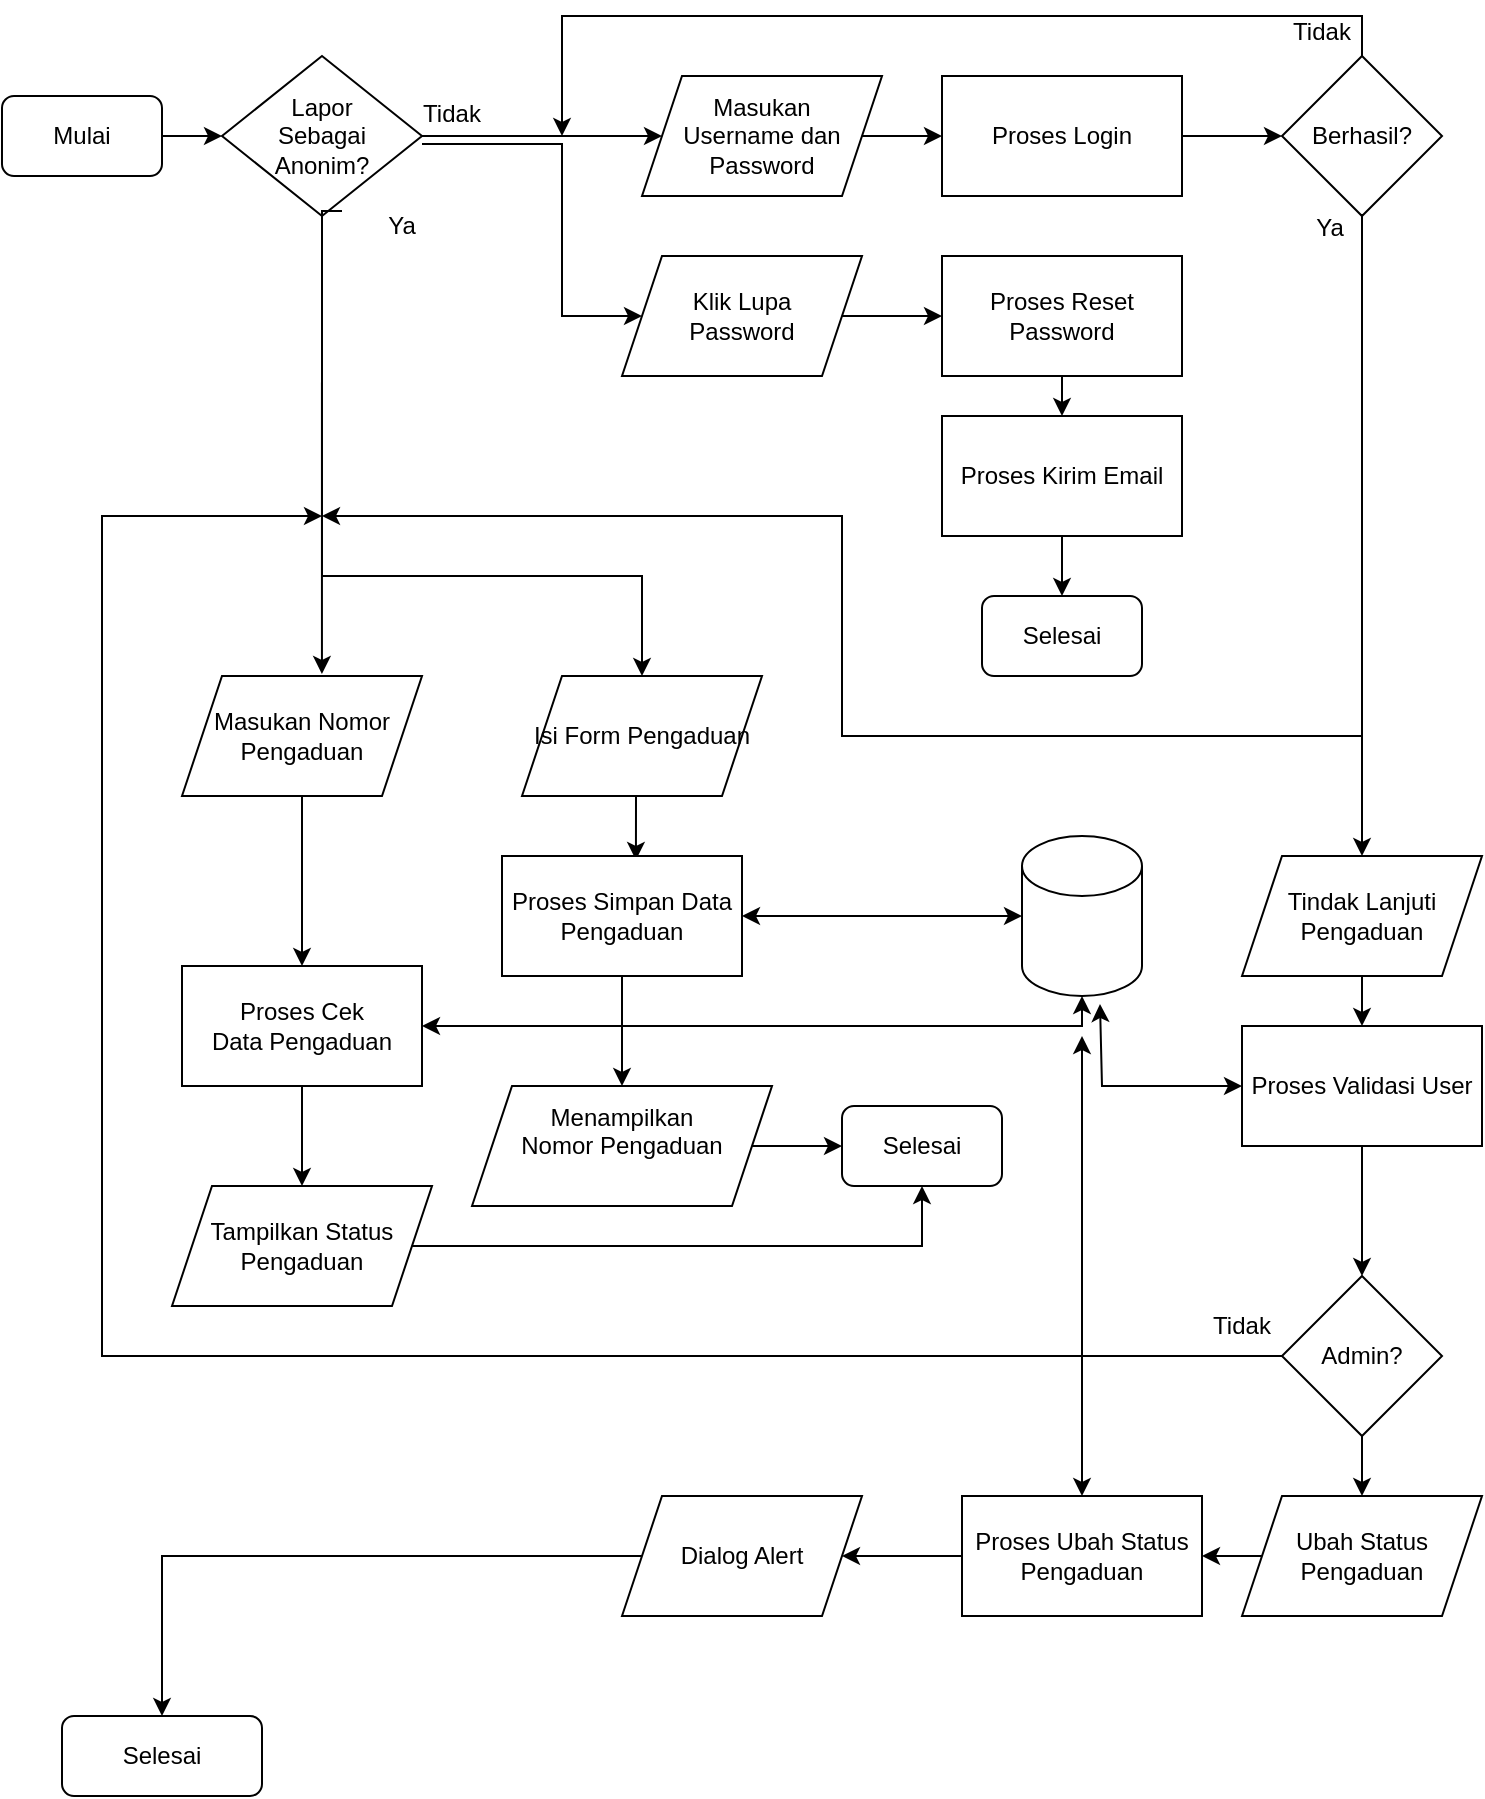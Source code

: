 <mxfile version="21.2.9" type="github">
  <diagram id="C5RBs43oDa-KdzZeNtuy" name="Page-1">
    <mxGraphModel dx="1222" dy="586" grid="1" gridSize="10" guides="1" tooltips="1" connect="1" arrows="1" fold="1" page="1" pageScale="1" pageWidth="827" pageHeight="1169" math="0" shadow="0">
      <root>
        <mxCell id="WIyWlLk6GJQsqaUBKTNV-0" />
        <mxCell id="WIyWlLk6GJQsqaUBKTNV-1" parent="WIyWlLk6GJQsqaUBKTNV-0" />
        <mxCell id="5g_yiBCIWojVpbgfXN-V-31" style="edgeStyle=orthogonalEdgeStyle;rounded=0;orthogonalLoop=1;jettySize=auto;html=1;exitX=1;exitY=0.5;exitDx=0;exitDy=0;entryX=0;entryY=0.5;entryDx=0;entryDy=0;" edge="1" parent="WIyWlLk6GJQsqaUBKTNV-1" source="5g_yiBCIWojVpbgfXN-V-0" target="5g_yiBCIWojVpbgfXN-V-1">
          <mxGeometry relative="1" as="geometry" />
        </mxCell>
        <mxCell id="5g_yiBCIWojVpbgfXN-V-0" value="Mulai" style="rounded=1;whiteSpace=wrap;html=1;" vertex="1" parent="WIyWlLk6GJQsqaUBKTNV-1">
          <mxGeometry x="20" y="60" width="80" height="40" as="geometry" />
        </mxCell>
        <mxCell id="5g_yiBCIWojVpbgfXN-V-28" style="edgeStyle=orthogonalEdgeStyle;rounded=0;orthogonalLoop=1;jettySize=auto;html=1;exitX=1;exitY=0.5;exitDx=0;exitDy=0;entryX=0;entryY=0.5;entryDx=0;entryDy=0;" edge="1" parent="WIyWlLk6GJQsqaUBKTNV-1" source="5g_yiBCIWojVpbgfXN-V-1" target="5g_yiBCIWojVpbgfXN-V-5">
          <mxGeometry relative="1" as="geometry" />
        </mxCell>
        <mxCell id="5g_yiBCIWojVpbgfXN-V-52" style="edgeStyle=orthogonalEdgeStyle;rounded=0;orthogonalLoop=1;jettySize=auto;html=1;exitX=0.5;exitY=1;exitDx=0;exitDy=0;entryX=0.583;entryY=-0.017;entryDx=0;entryDy=0;entryPerimeter=0;" edge="1" parent="WIyWlLk6GJQsqaUBKTNV-1" source="5g_yiBCIWojVpbgfXN-V-1" target="5g_yiBCIWojVpbgfXN-V-51">
          <mxGeometry relative="1" as="geometry" />
        </mxCell>
        <mxCell id="5g_yiBCIWojVpbgfXN-V-1" value="&lt;div&gt;Lapor&lt;/div&gt;&lt;div&gt;Sebagai&lt;/div&gt;&lt;div&gt;Anonim?&lt;br&gt;&lt;/div&gt;" style="rhombus;whiteSpace=wrap;html=1;" vertex="1" parent="WIyWlLk6GJQsqaUBKTNV-1">
          <mxGeometry x="130" y="40" width="100" height="80" as="geometry" />
        </mxCell>
        <mxCell id="5g_yiBCIWojVpbgfXN-V-12" style="edgeStyle=orthogonalEdgeStyle;rounded=0;orthogonalLoop=1;jettySize=auto;html=1;exitX=1;exitY=0.5;exitDx=0;exitDy=0;entryX=0;entryY=0.5;entryDx=0;entryDy=0;" edge="1" parent="WIyWlLk6GJQsqaUBKTNV-1" source="5g_yiBCIWojVpbgfXN-V-5" target="5g_yiBCIWojVpbgfXN-V-11">
          <mxGeometry relative="1" as="geometry" />
        </mxCell>
        <mxCell id="5g_yiBCIWojVpbgfXN-V-5" value="&lt;div&gt;Masukan&lt;/div&gt;&lt;div&gt;Username dan Password&lt;br&gt;&lt;/div&gt;" style="shape=parallelogram;perimeter=parallelogramPerimeter;whiteSpace=wrap;html=1;fixedSize=1;" vertex="1" parent="WIyWlLk6GJQsqaUBKTNV-1">
          <mxGeometry x="340" y="50" width="120" height="60" as="geometry" />
        </mxCell>
        <mxCell id="5g_yiBCIWojVpbgfXN-V-32" style="edgeStyle=orthogonalEdgeStyle;rounded=0;orthogonalLoop=1;jettySize=auto;html=1;exitX=0.25;exitY=1;exitDx=0;exitDy=0;entryX=0;entryY=0.5;entryDx=0;entryDy=0;" edge="1" parent="WIyWlLk6GJQsqaUBKTNV-1" source="5g_yiBCIWojVpbgfXN-V-8" target="5g_yiBCIWojVpbgfXN-V-21">
          <mxGeometry relative="1" as="geometry">
            <Array as="points">
              <mxPoint x="300" y="84" />
              <mxPoint x="300" y="170" />
            </Array>
          </mxGeometry>
        </mxCell>
        <mxCell id="5g_yiBCIWojVpbgfXN-V-8" value="Tidak" style="text;html=1;strokeColor=none;fillColor=none;align=center;verticalAlign=middle;whiteSpace=wrap;rounded=0;" vertex="1" parent="WIyWlLk6GJQsqaUBKTNV-1">
          <mxGeometry x="215" y="54" width="60" height="30" as="geometry" />
        </mxCell>
        <mxCell id="5g_yiBCIWojVpbgfXN-V-36" style="edgeStyle=orthogonalEdgeStyle;rounded=0;orthogonalLoop=1;jettySize=auto;html=1;exitX=0;exitY=0.25;exitDx=0;exitDy=0;entryX=0.5;entryY=0;entryDx=0;entryDy=0;" edge="1" parent="WIyWlLk6GJQsqaUBKTNV-1" source="5g_yiBCIWojVpbgfXN-V-10" target="5g_yiBCIWojVpbgfXN-V-34">
          <mxGeometry relative="1" as="geometry">
            <Array as="points">
              <mxPoint x="180" y="118" />
              <mxPoint x="180" y="300" />
              <mxPoint x="340" y="300" />
            </Array>
          </mxGeometry>
        </mxCell>
        <mxCell id="5g_yiBCIWojVpbgfXN-V-10" value="Ya" style="text;html=1;strokeColor=none;fillColor=none;align=center;verticalAlign=middle;whiteSpace=wrap;rounded=0;" vertex="1" parent="WIyWlLk6GJQsqaUBKTNV-1">
          <mxGeometry x="190" y="110" width="60" height="30" as="geometry" />
        </mxCell>
        <mxCell id="5g_yiBCIWojVpbgfXN-V-17" style="edgeStyle=orthogonalEdgeStyle;rounded=0;orthogonalLoop=1;jettySize=auto;html=1;exitX=1;exitY=0.5;exitDx=0;exitDy=0;entryX=0;entryY=0.5;entryDx=0;entryDy=0;" edge="1" parent="WIyWlLk6GJQsqaUBKTNV-1" source="5g_yiBCIWojVpbgfXN-V-11" target="5g_yiBCIWojVpbgfXN-V-13">
          <mxGeometry relative="1" as="geometry" />
        </mxCell>
        <mxCell id="5g_yiBCIWojVpbgfXN-V-11" value="Proses Login" style="rounded=0;whiteSpace=wrap;html=1;" vertex="1" parent="WIyWlLk6GJQsqaUBKTNV-1">
          <mxGeometry x="490" y="50" width="120" height="60" as="geometry" />
        </mxCell>
        <mxCell id="5g_yiBCIWojVpbgfXN-V-29" style="edgeStyle=orthogonalEdgeStyle;rounded=0;orthogonalLoop=1;jettySize=auto;html=1;exitX=0.5;exitY=0;exitDx=0;exitDy=0;" edge="1" parent="WIyWlLk6GJQsqaUBKTNV-1" source="5g_yiBCIWojVpbgfXN-V-13">
          <mxGeometry relative="1" as="geometry">
            <mxPoint x="300" y="80" as="targetPoint" />
            <Array as="points">
              <mxPoint x="700" y="20" />
              <mxPoint x="300" y="20" />
            </Array>
          </mxGeometry>
        </mxCell>
        <mxCell id="5g_yiBCIWojVpbgfXN-V-13" value="Berhasil?" style="rhombus;whiteSpace=wrap;html=1;" vertex="1" parent="WIyWlLk6GJQsqaUBKTNV-1">
          <mxGeometry x="660" y="40" width="80" height="80" as="geometry" />
        </mxCell>
        <mxCell id="5g_yiBCIWojVpbgfXN-V-15" value="Tidak" style="text;html=1;strokeColor=none;fillColor=none;align=center;verticalAlign=middle;whiteSpace=wrap;rounded=0;" vertex="1" parent="WIyWlLk6GJQsqaUBKTNV-1">
          <mxGeometry x="650" y="13" width="60" height="30" as="geometry" />
        </mxCell>
        <mxCell id="5g_yiBCIWojVpbgfXN-V-37" style="edgeStyle=orthogonalEdgeStyle;rounded=0;orthogonalLoop=1;jettySize=auto;html=1;" edge="1" parent="WIyWlLk6GJQsqaUBKTNV-1">
          <mxGeometry relative="1" as="geometry">
            <mxPoint x="700" y="119" as="sourcePoint" />
            <mxPoint x="180" y="270" as="targetPoint" />
            <Array as="points">
              <mxPoint x="700" y="380" />
              <mxPoint x="440" y="380" />
              <mxPoint x="440" y="270" />
            </Array>
          </mxGeometry>
        </mxCell>
        <mxCell id="5g_yiBCIWojVpbgfXN-V-19" value="Ya" style="text;html=1;strokeColor=none;fillColor=none;align=center;verticalAlign=middle;whiteSpace=wrap;rounded=0;" vertex="1" parent="WIyWlLk6GJQsqaUBKTNV-1">
          <mxGeometry x="654" y="111" width="60" height="30" as="geometry" />
        </mxCell>
        <mxCell id="5g_yiBCIWojVpbgfXN-V-25" style="edgeStyle=orthogonalEdgeStyle;rounded=0;orthogonalLoop=1;jettySize=auto;html=1;exitX=0.5;exitY=1;exitDx=0;exitDy=0;entryX=0.5;entryY=0;entryDx=0;entryDy=0;" edge="1" parent="WIyWlLk6GJQsqaUBKTNV-1" source="5g_yiBCIWojVpbgfXN-V-20" target="5g_yiBCIWojVpbgfXN-V-24">
          <mxGeometry relative="1" as="geometry" />
        </mxCell>
        <mxCell id="5g_yiBCIWojVpbgfXN-V-20" value="Proses Reset Password" style="rounded=0;whiteSpace=wrap;html=1;" vertex="1" parent="WIyWlLk6GJQsqaUBKTNV-1">
          <mxGeometry x="490" y="140" width="120" height="60" as="geometry" />
        </mxCell>
        <mxCell id="5g_yiBCIWojVpbgfXN-V-22" style="edgeStyle=orthogonalEdgeStyle;rounded=0;orthogonalLoop=1;jettySize=auto;html=1;exitX=1;exitY=0.5;exitDx=0;exitDy=0;entryX=0;entryY=0.5;entryDx=0;entryDy=0;" edge="1" parent="WIyWlLk6GJQsqaUBKTNV-1" source="5g_yiBCIWojVpbgfXN-V-21" target="5g_yiBCIWojVpbgfXN-V-20">
          <mxGeometry relative="1" as="geometry" />
        </mxCell>
        <mxCell id="5g_yiBCIWojVpbgfXN-V-21" value="&lt;div&gt;Klik Lupa &lt;br&gt;&lt;/div&gt;&lt;div&gt;Password&lt;/div&gt;" style="shape=parallelogram;perimeter=parallelogramPerimeter;whiteSpace=wrap;html=1;fixedSize=1;" vertex="1" parent="WIyWlLk6GJQsqaUBKTNV-1">
          <mxGeometry x="330" y="140" width="120" height="60" as="geometry" />
        </mxCell>
        <mxCell id="5g_yiBCIWojVpbgfXN-V-33" style="edgeStyle=orthogonalEdgeStyle;rounded=0;orthogonalLoop=1;jettySize=auto;html=1;exitX=0.5;exitY=1;exitDx=0;exitDy=0;entryX=0.5;entryY=0;entryDx=0;entryDy=0;" edge="1" parent="WIyWlLk6GJQsqaUBKTNV-1" source="5g_yiBCIWojVpbgfXN-V-24" target="5g_yiBCIWojVpbgfXN-V-26">
          <mxGeometry relative="1" as="geometry" />
        </mxCell>
        <mxCell id="5g_yiBCIWojVpbgfXN-V-24" value="Proses Kirim Email" style="rounded=0;whiteSpace=wrap;html=1;" vertex="1" parent="WIyWlLk6GJQsqaUBKTNV-1">
          <mxGeometry x="490" y="220" width="120" height="60" as="geometry" />
        </mxCell>
        <mxCell id="5g_yiBCIWojVpbgfXN-V-26" value="Selesai" style="rounded=1;whiteSpace=wrap;html=1;" vertex="1" parent="WIyWlLk6GJQsqaUBKTNV-1">
          <mxGeometry x="510" y="310" width="80" height="40" as="geometry" />
        </mxCell>
        <mxCell id="5g_yiBCIWojVpbgfXN-V-39" style="edgeStyle=orthogonalEdgeStyle;rounded=0;orthogonalLoop=1;jettySize=auto;html=1;exitX=0.5;exitY=1;exitDx=0;exitDy=0;entryX=0.558;entryY=0.033;entryDx=0;entryDy=0;entryPerimeter=0;" edge="1" parent="WIyWlLk6GJQsqaUBKTNV-1" source="5g_yiBCIWojVpbgfXN-V-34" target="5g_yiBCIWojVpbgfXN-V-38">
          <mxGeometry relative="1" as="geometry" />
        </mxCell>
        <mxCell id="5g_yiBCIWojVpbgfXN-V-34" value="Isi Form Pengaduan" style="shape=parallelogram;perimeter=parallelogramPerimeter;whiteSpace=wrap;html=1;fixedSize=1;" vertex="1" parent="WIyWlLk6GJQsqaUBKTNV-1">
          <mxGeometry x="280" y="350" width="120" height="60" as="geometry" />
        </mxCell>
        <mxCell id="5g_yiBCIWojVpbgfXN-V-46" style="edgeStyle=orthogonalEdgeStyle;rounded=0;orthogonalLoop=1;jettySize=auto;html=1;exitX=0.5;exitY=1;exitDx=0;exitDy=0;entryX=0.5;entryY=0;entryDx=0;entryDy=0;" edge="1" parent="WIyWlLk6GJQsqaUBKTNV-1" source="5g_yiBCIWojVpbgfXN-V-38" target="5g_yiBCIWojVpbgfXN-V-45">
          <mxGeometry relative="1" as="geometry" />
        </mxCell>
        <mxCell id="5g_yiBCIWojVpbgfXN-V-38" value="Proses Simpan Data Pengaduan" style="rounded=0;whiteSpace=wrap;html=1;" vertex="1" parent="WIyWlLk6GJQsqaUBKTNV-1">
          <mxGeometry x="270" y="440" width="120" height="60" as="geometry" />
        </mxCell>
        <mxCell id="5g_yiBCIWojVpbgfXN-V-40" value="" style="shape=cylinder3;whiteSpace=wrap;html=1;boundedLbl=1;backgroundOutline=1;size=15;" vertex="1" parent="WIyWlLk6GJQsqaUBKTNV-1">
          <mxGeometry x="530" y="430" width="60" height="80" as="geometry" />
        </mxCell>
        <mxCell id="5g_yiBCIWojVpbgfXN-V-42" value="Selesai" style="rounded=1;whiteSpace=wrap;html=1;" vertex="1" parent="WIyWlLk6GJQsqaUBKTNV-1">
          <mxGeometry x="440" y="565" width="80" height="40" as="geometry" />
        </mxCell>
        <mxCell id="5g_yiBCIWojVpbgfXN-V-47" style="edgeStyle=orthogonalEdgeStyle;rounded=0;orthogonalLoop=1;jettySize=auto;html=1;exitX=1;exitY=0.5;exitDx=0;exitDy=0;entryX=0;entryY=0.5;entryDx=0;entryDy=0;" edge="1" parent="WIyWlLk6GJQsqaUBKTNV-1" source="5g_yiBCIWojVpbgfXN-V-45" target="5g_yiBCIWojVpbgfXN-V-42">
          <mxGeometry relative="1" as="geometry" />
        </mxCell>
        <mxCell id="5g_yiBCIWojVpbgfXN-V-45" value="&lt;div&gt;Menampilkan &lt;br&gt;&lt;/div&gt;&lt;div&gt;Nomor Pengaduan&lt;/div&gt;&lt;div&gt;&lt;br&gt;&lt;/div&gt;" style="shape=parallelogram;perimeter=parallelogramPerimeter;whiteSpace=wrap;html=1;fixedSize=1;" vertex="1" parent="WIyWlLk6GJQsqaUBKTNV-1">
          <mxGeometry x="255" y="555" width="150" height="60" as="geometry" />
        </mxCell>
        <mxCell id="5g_yiBCIWojVpbgfXN-V-50" value="" style="endArrow=classic;startArrow=classic;html=1;rounded=0;exitX=1;exitY=0.5;exitDx=0;exitDy=0;entryX=0;entryY=0.5;entryDx=0;entryDy=0;entryPerimeter=0;" edge="1" parent="WIyWlLk6GJQsqaUBKTNV-1" source="5g_yiBCIWojVpbgfXN-V-38" target="5g_yiBCIWojVpbgfXN-V-40">
          <mxGeometry width="50" height="50" relative="1" as="geometry">
            <mxPoint x="510" y="500" as="sourcePoint" />
            <mxPoint x="560" y="450" as="targetPoint" />
          </mxGeometry>
        </mxCell>
        <mxCell id="5g_yiBCIWojVpbgfXN-V-54" style="edgeStyle=orthogonalEdgeStyle;rounded=0;orthogonalLoop=1;jettySize=auto;html=1;exitX=0.5;exitY=1;exitDx=0;exitDy=0;entryX=0.5;entryY=0;entryDx=0;entryDy=0;" edge="1" parent="WIyWlLk6GJQsqaUBKTNV-1" source="5g_yiBCIWojVpbgfXN-V-51" target="5g_yiBCIWojVpbgfXN-V-53">
          <mxGeometry relative="1" as="geometry" />
        </mxCell>
        <mxCell id="5g_yiBCIWojVpbgfXN-V-51" value="&lt;div&gt;Masukan Nomor&lt;/div&gt;&lt;div&gt;Pengaduan&lt;/div&gt;" style="shape=parallelogram;perimeter=parallelogramPerimeter;whiteSpace=wrap;html=1;fixedSize=1;" vertex="1" parent="WIyWlLk6GJQsqaUBKTNV-1">
          <mxGeometry x="110" y="350" width="120" height="60" as="geometry" />
        </mxCell>
        <mxCell id="5g_yiBCIWojVpbgfXN-V-57" style="edgeStyle=orthogonalEdgeStyle;rounded=0;orthogonalLoop=1;jettySize=auto;html=1;exitX=0.5;exitY=1;exitDx=0;exitDy=0;entryX=0.5;entryY=0;entryDx=0;entryDy=0;" edge="1" parent="WIyWlLk6GJQsqaUBKTNV-1" source="5g_yiBCIWojVpbgfXN-V-53" target="5g_yiBCIWojVpbgfXN-V-56">
          <mxGeometry relative="1" as="geometry" />
        </mxCell>
        <mxCell id="5g_yiBCIWojVpbgfXN-V-53" value="&lt;div&gt;Proses Cek&lt;/div&gt;&lt;div&gt;Data Pengaduan&lt;br&gt;&lt;/div&gt;" style="rounded=0;whiteSpace=wrap;html=1;" vertex="1" parent="WIyWlLk6GJQsqaUBKTNV-1">
          <mxGeometry x="110" y="495" width="120" height="60" as="geometry" />
        </mxCell>
        <mxCell id="5g_yiBCIWojVpbgfXN-V-55" value="" style="endArrow=classic;startArrow=classic;html=1;rounded=0;exitX=1;exitY=0.5;exitDx=0;exitDy=0;entryX=0.5;entryY=1;entryDx=0;entryDy=0;entryPerimeter=0;" edge="1" parent="WIyWlLk6GJQsqaUBKTNV-1" source="5g_yiBCIWojVpbgfXN-V-53" target="5g_yiBCIWojVpbgfXN-V-40">
          <mxGeometry width="50" height="50" relative="1" as="geometry">
            <mxPoint x="360" y="410" as="sourcePoint" />
            <mxPoint x="410" y="360" as="targetPoint" />
            <Array as="points">
              <mxPoint x="560" y="525" />
            </Array>
          </mxGeometry>
        </mxCell>
        <mxCell id="5g_yiBCIWojVpbgfXN-V-58" style="edgeStyle=orthogonalEdgeStyle;rounded=0;orthogonalLoop=1;jettySize=auto;html=1;exitX=1;exitY=0.5;exitDx=0;exitDy=0;entryX=0.5;entryY=1;entryDx=0;entryDy=0;" edge="1" parent="WIyWlLk6GJQsqaUBKTNV-1" source="5g_yiBCIWojVpbgfXN-V-56" target="5g_yiBCIWojVpbgfXN-V-42">
          <mxGeometry relative="1" as="geometry" />
        </mxCell>
        <mxCell id="5g_yiBCIWojVpbgfXN-V-56" value="&lt;div&gt;Tampilkan Status&lt;/div&gt;&lt;div&gt;Pengaduan&lt;br&gt;&lt;/div&gt;" style="shape=parallelogram;perimeter=parallelogramPerimeter;whiteSpace=wrap;html=1;fixedSize=1;" vertex="1" parent="WIyWlLk6GJQsqaUBKTNV-1">
          <mxGeometry x="105" y="605" width="130" height="60" as="geometry" />
        </mxCell>
        <mxCell id="5g_yiBCIWojVpbgfXN-V-63" style="edgeStyle=orthogonalEdgeStyle;rounded=0;orthogonalLoop=1;jettySize=auto;html=1;exitX=0.5;exitY=1;exitDx=0;exitDy=0;entryX=0.5;entryY=0;entryDx=0;entryDy=0;" edge="1" parent="WIyWlLk6GJQsqaUBKTNV-1" source="5g_yiBCIWojVpbgfXN-V-60" target="5g_yiBCIWojVpbgfXN-V-62">
          <mxGeometry relative="1" as="geometry" />
        </mxCell>
        <mxCell id="5g_yiBCIWojVpbgfXN-V-60" value="&lt;div&gt;Tindak Lanjuti&lt;/div&gt;&lt;div&gt;Pengaduan&lt;br&gt;&lt;/div&gt;" style="shape=parallelogram;perimeter=parallelogramPerimeter;whiteSpace=wrap;html=1;fixedSize=1;" vertex="1" parent="WIyWlLk6GJQsqaUBKTNV-1">
          <mxGeometry x="640" y="440" width="120" height="60" as="geometry" />
        </mxCell>
        <mxCell id="5g_yiBCIWojVpbgfXN-V-61" value="" style="endArrow=classic;html=1;rounded=0;entryX=0.5;entryY=0;entryDx=0;entryDy=0;" edge="1" parent="WIyWlLk6GJQsqaUBKTNV-1" target="5g_yiBCIWojVpbgfXN-V-60">
          <mxGeometry width="50" height="50" relative="1" as="geometry">
            <mxPoint x="700" y="380" as="sourcePoint" />
            <mxPoint x="410" y="410" as="targetPoint" />
          </mxGeometry>
        </mxCell>
        <mxCell id="5g_yiBCIWojVpbgfXN-V-66" style="edgeStyle=orthogonalEdgeStyle;rounded=0;orthogonalLoop=1;jettySize=auto;html=1;exitX=0.5;exitY=1;exitDx=0;exitDy=0;entryX=0.5;entryY=0;entryDx=0;entryDy=0;" edge="1" parent="WIyWlLk6GJQsqaUBKTNV-1" source="5g_yiBCIWojVpbgfXN-V-62" target="5g_yiBCIWojVpbgfXN-V-64">
          <mxGeometry relative="1" as="geometry" />
        </mxCell>
        <mxCell id="5g_yiBCIWojVpbgfXN-V-62" value="Proses Validasi User" style="rounded=0;whiteSpace=wrap;html=1;" vertex="1" parent="WIyWlLk6GJQsqaUBKTNV-1">
          <mxGeometry x="640" y="525" width="120" height="60" as="geometry" />
        </mxCell>
        <mxCell id="5g_yiBCIWojVpbgfXN-V-75" style="edgeStyle=orthogonalEdgeStyle;rounded=0;orthogonalLoop=1;jettySize=auto;html=1;exitX=0.5;exitY=1;exitDx=0;exitDy=0;entryX=0.5;entryY=0;entryDx=0;entryDy=0;" edge="1" parent="WIyWlLk6GJQsqaUBKTNV-1" source="5g_yiBCIWojVpbgfXN-V-64" target="5g_yiBCIWojVpbgfXN-V-74">
          <mxGeometry relative="1" as="geometry" />
        </mxCell>
        <mxCell id="5g_yiBCIWojVpbgfXN-V-64" value="Admin?" style="rhombus;whiteSpace=wrap;html=1;" vertex="1" parent="WIyWlLk6GJQsqaUBKTNV-1">
          <mxGeometry x="660" y="650" width="80" height="80" as="geometry" />
        </mxCell>
        <mxCell id="5g_yiBCIWojVpbgfXN-V-67" value="" style="endArrow=classic;startArrow=classic;html=1;rounded=0;entryX=0;entryY=0.5;entryDx=0;entryDy=0;exitX=0.65;exitY=1.05;exitDx=0;exitDy=0;exitPerimeter=0;" edge="1" parent="WIyWlLk6GJQsqaUBKTNV-1" source="5g_yiBCIWojVpbgfXN-V-40" target="5g_yiBCIWojVpbgfXN-V-62">
          <mxGeometry width="50" height="50" relative="1" as="geometry">
            <mxPoint x="360" y="540" as="sourcePoint" />
            <mxPoint x="410" y="490" as="targetPoint" />
            <Array as="points">
              <mxPoint x="570" y="555" />
            </Array>
          </mxGeometry>
        </mxCell>
        <mxCell id="5g_yiBCIWojVpbgfXN-V-72" value="" style="endArrow=classic;html=1;rounded=0;exitX=0;exitY=0.5;exitDx=0;exitDy=0;" edge="1" parent="WIyWlLk6GJQsqaUBKTNV-1" source="5g_yiBCIWojVpbgfXN-V-64">
          <mxGeometry width="50" height="50" relative="1" as="geometry">
            <mxPoint x="360" y="510" as="sourcePoint" />
            <mxPoint x="180" y="270" as="targetPoint" />
            <Array as="points">
              <mxPoint x="70" y="690" />
              <mxPoint x="70" y="270" />
            </Array>
          </mxGeometry>
        </mxCell>
        <mxCell id="5g_yiBCIWojVpbgfXN-V-73" value="Tidak" style="text;html=1;strokeColor=none;fillColor=none;align=center;verticalAlign=middle;whiteSpace=wrap;rounded=0;" vertex="1" parent="WIyWlLk6GJQsqaUBKTNV-1">
          <mxGeometry x="610" y="660" width="60" height="30" as="geometry" />
        </mxCell>
        <mxCell id="5g_yiBCIWojVpbgfXN-V-78" style="edgeStyle=orthogonalEdgeStyle;rounded=0;orthogonalLoop=1;jettySize=auto;html=1;exitX=0;exitY=0.5;exitDx=0;exitDy=0;entryX=1;entryY=0.5;entryDx=0;entryDy=0;" edge="1" parent="WIyWlLk6GJQsqaUBKTNV-1" source="5g_yiBCIWojVpbgfXN-V-74" target="5g_yiBCIWojVpbgfXN-V-76">
          <mxGeometry relative="1" as="geometry" />
        </mxCell>
        <mxCell id="5g_yiBCIWojVpbgfXN-V-74" value="Ubah Status Pengaduan" style="shape=parallelogram;perimeter=parallelogramPerimeter;whiteSpace=wrap;html=1;fixedSize=1;" vertex="1" parent="WIyWlLk6GJQsqaUBKTNV-1">
          <mxGeometry x="640" y="760" width="120" height="60" as="geometry" />
        </mxCell>
        <mxCell id="5g_yiBCIWojVpbgfXN-V-81" style="edgeStyle=orthogonalEdgeStyle;rounded=0;orthogonalLoop=1;jettySize=auto;html=1;exitX=0;exitY=0.5;exitDx=0;exitDy=0;entryX=1;entryY=0.5;entryDx=0;entryDy=0;" edge="1" parent="WIyWlLk6GJQsqaUBKTNV-1" source="5g_yiBCIWojVpbgfXN-V-76" target="5g_yiBCIWojVpbgfXN-V-80">
          <mxGeometry relative="1" as="geometry" />
        </mxCell>
        <mxCell id="5g_yiBCIWojVpbgfXN-V-76" value="&lt;div&gt;Proses Ubah Status&lt;/div&gt;&lt;div&gt;Pengaduan&lt;br&gt;&lt;/div&gt;" style="rounded=0;whiteSpace=wrap;html=1;" vertex="1" parent="WIyWlLk6GJQsqaUBKTNV-1">
          <mxGeometry x="500" y="760" width="120" height="60" as="geometry" />
        </mxCell>
        <mxCell id="5g_yiBCIWojVpbgfXN-V-79" value="" style="endArrow=classic;startArrow=classic;html=1;rounded=0;exitX=0.5;exitY=0;exitDx=0;exitDy=0;" edge="1" parent="WIyWlLk6GJQsqaUBKTNV-1" source="5g_yiBCIWojVpbgfXN-V-76">
          <mxGeometry width="50" height="50" relative="1" as="geometry">
            <mxPoint x="360" y="730" as="sourcePoint" />
            <mxPoint x="560" y="530" as="targetPoint" />
          </mxGeometry>
        </mxCell>
        <mxCell id="5g_yiBCIWojVpbgfXN-V-83" style="edgeStyle=orthogonalEdgeStyle;rounded=0;orthogonalLoop=1;jettySize=auto;html=1;exitX=0;exitY=0.5;exitDx=0;exitDy=0;entryX=0.5;entryY=0;entryDx=0;entryDy=0;" edge="1" parent="WIyWlLk6GJQsqaUBKTNV-1" source="5g_yiBCIWojVpbgfXN-V-80" target="5g_yiBCIWojVpbgfXN-V-82">
          <mxGeometry relative="1" as="geometry" />
        </mxCell>
        <mxCell id="5g_yiBCIWojVpbgfXN-V-80" value="Dialog Alert" style="shape=parallelogram;perimeter=parallelogramPerimeter;whiteSpace=wrap;html=1;fixedSize=1;" vertex="1" parent="WIyWlLk6GJQsqaUBKTNV-1">
          <mxGeometry x="330" y="760" width="120" height="60" as="geometry" />
        </mxCell>
        <mxCell id="5g_yiBCIWojVpbgfXN-V-82" value="Selesai" style="rounded=1;whiteSpace=wrap;html=1;" vertex="1" parent="WIyWlLk6GJQsqaUBKTNV-1">
          <mxGeometry x="50" y="870" width="100" height="40" as="geometry" />
        </mxCell>
      </root>
    </mxGraphModel>
  </diagram>
</mxfile>

